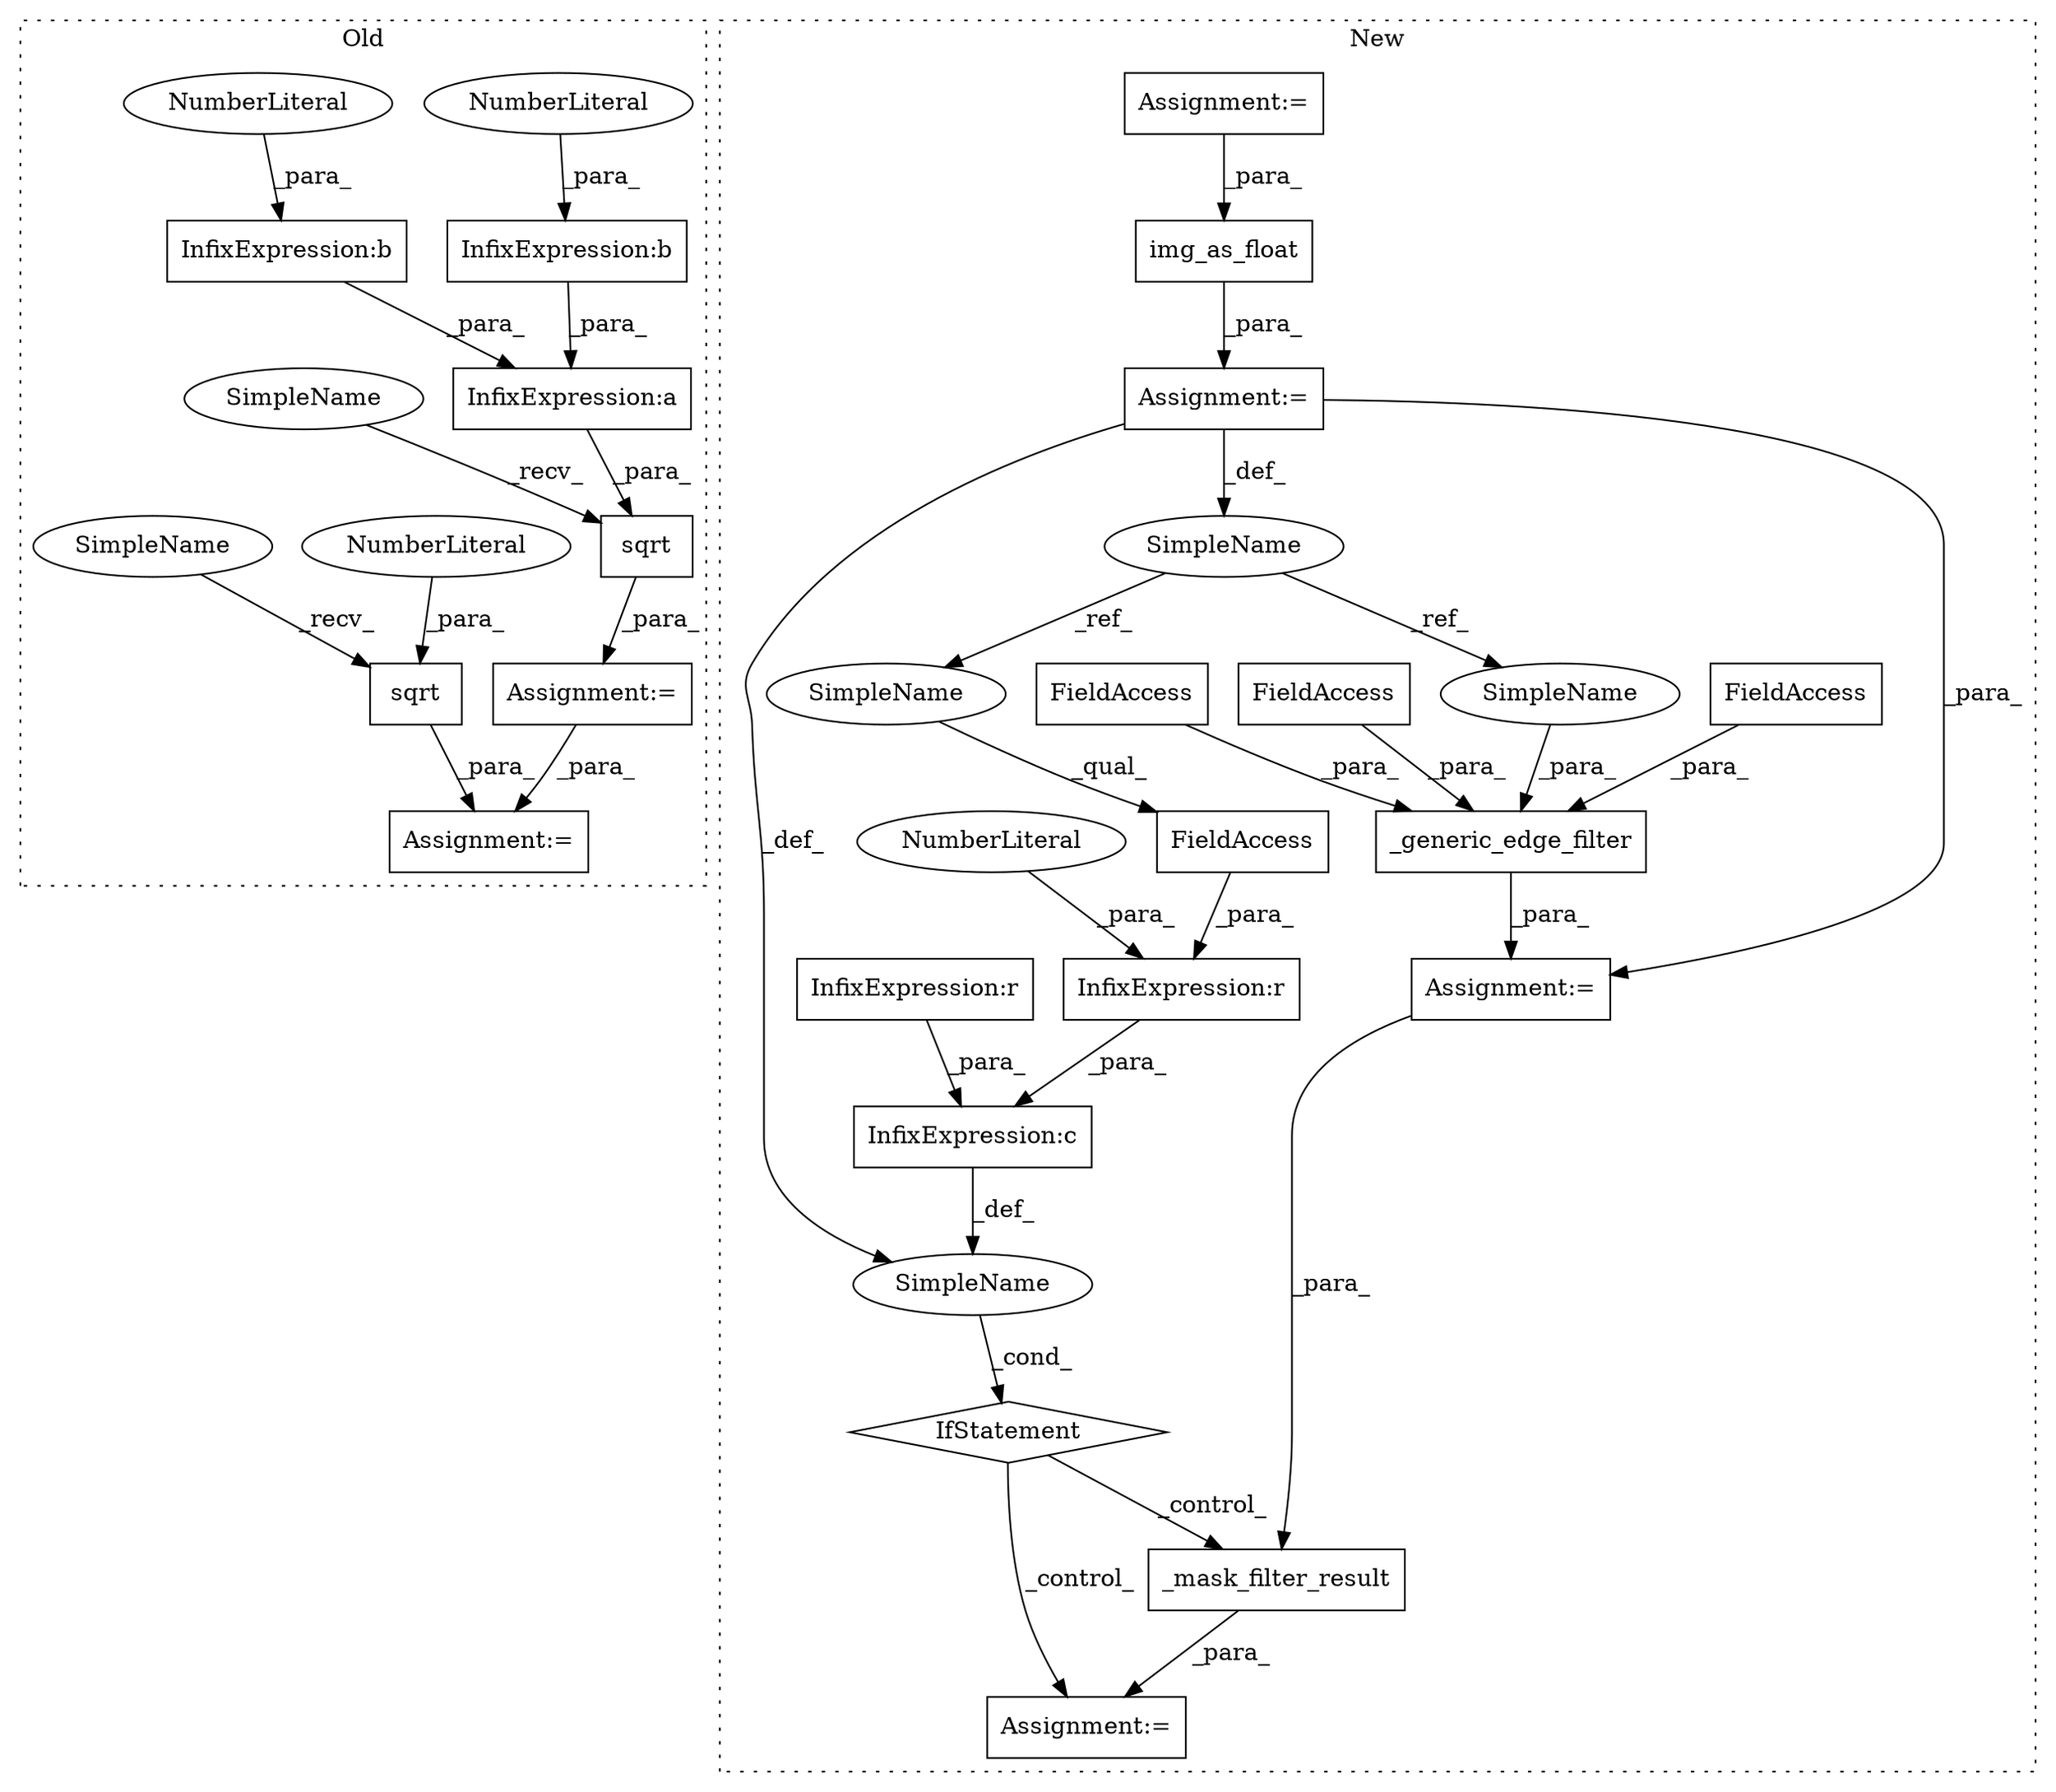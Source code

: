 digraph G {
subgraph cluster0 {
1 [label="sqrt" a="32" s="1740,1798" l="5,1" shape="box"];
3 [label="InfixExpression:a" a="27" s="1770" l="3" shape="box"];
4 [label="InfixExpression:b" a="27" s="1765" l="3" shape="box"];
5 [label="NumberLiteral" a="34" s="1768" l="1" shape="ellipse"];
6 [label="InfixExpression:b" a="27" s="1793" l="3" shape="box"];
7 [label="NumberLiteral" a="34" s="1796" l="1" shape="ellipse"];
21 [label="sqrt" a="32" s="1816,1822" l="5,1" shape="box"];
22 [label="NumberLiteral" a="34" s="1821" l="1" shape="ellipse"];
26 [label="Assignment:=" a="7" s="1733" l="1" shape="box"];
28 [label="Assignment:=" a="7" s="1808" l="2" shape="box"];
29 [label="SimpleName" a="42" s="1734" l="5" shape="ellipse"];
30 [label="SimpleName" a="42" s="1810" l="5" shape="ellipse"];
label = "Old";
style="dotted";
}
subgraph cluster1 {
2 [label="_mask_filter_result" a="32" s="3593,3624" l="20,1" shape="box"];
8 [label="InfixExpression:c" a="27" s="3558" l="4" shape="box"];
9 [label="_generic_edge_filter" a="32" s="3476,3530" l="21,1" shape="box"];
10 [label="InfixExpression:r" a="27" s="3552" l="4" shape="box"];
11 [label="NumberLiteral" a="34" s="3556" l="1" shape="ellipse"];
12 [label="img_as_float" a="32" s="3444,3462" l="13,1" shape="box"];
13 [label="InfixExpression:r" a="27" s="3567" l="4" shape="box"];
14 [label="SimpleName" a="42" s="3438" l="5" shape="ellipse"];
15 [label="FieldAccess" a="22" s="3542" l="10" shape="box"];
16 [label="FieldAccess" a="22" s="3526" l="4" shape="box"];
17 [label="SimpleName" a="42" s="" l="" shape="ellipse"];
18 [label="IfStatement" a="25" s="3537,3576" l="4,2" shape="diamond"];
19 [label="FieldAccess" a="22" s="3516" l="4" shape="box"];
20 [label="FieldAccess" a="22" s="3521" l="4" shape="box"];
23 [label="Assignment:=" a="7" s="3443" l="1" shape="box"];
24 [label="Assignment:=" a="7" s="3475" l="1" shape="box"];
25 [label="Assignment:=" a="7" s="3592" l="1" shape="box"];
27 [label="Assignment:=" a="7" s="3427" l="5" shape="box"];
31 [label="SimpleName" a="42" s="3497" l="5" shape="ellipse"];
32 [label="SimpleName" a="42" s="3542" l="5" shape="ellipse"];
label = "New";
style="dotted";
}
1 -> 26 [label="_para_"];
2 -> 25 [label="_para_"];
3 -> 1 [label="_para_"];
4 -> 3 [label="_para_"];
5 -> 4 [label="_para_"];
6 -> 3 [label="_para_"];
7 -> 6 [label="_para_"];
8 -> 17 [label="_def_"];
9 -> 24 [label="_para_"];
10 -> 8 [label="_para_"];
11 -> 10 [label="_para_"];
12 -> 23 [label="_para_"];
13 -> 8 [label="_para_"];
14 -> 31 [label="_ref_"];
14 -> 32 [label="_ref_"];
15 -> 10 [label="_para_"];
16 -> 9 [label="_para_"];
17 -> 18 [label="_cond_"];
18 -> 2 [label="_control_"];
18 -> 25 [label="_control_"];
19 -> 9 [label="_para_"];
20 -> 9 [label="_para_"];
21 -> 28 [label="_para_"];
22 -> 21 [label="_para_"];
23 -> 24 [label="_para_"];
23 -> 14 [label="_def_"];
23 -> 17 [label="_def_"];
24 -> 2 [label="_para_"];
26 -> 28 [label="_para_"];
27 -> 12 [label="_para_"];
29 -> 1 [label="_recv_"];
30 -> 21 [label="_recv_"];
31 -> 9 [label="_para_"];
32 -> 15 [label="_qual_"];
}